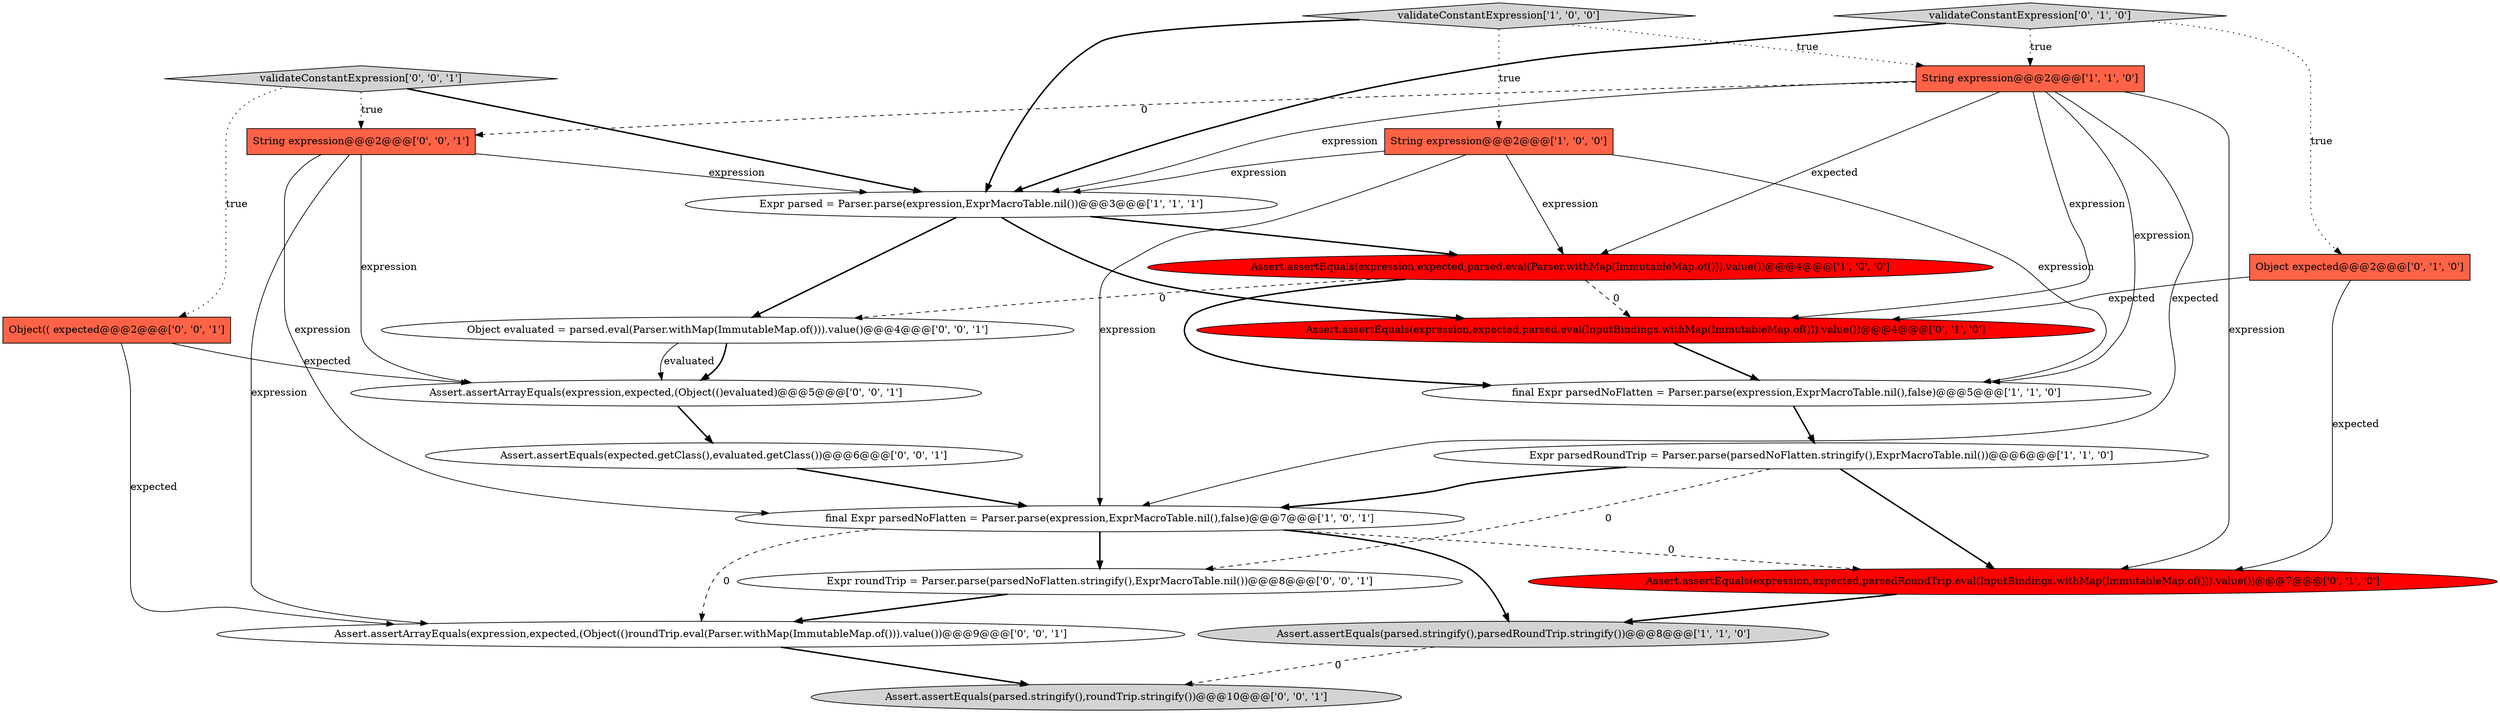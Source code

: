 digraph {
11 [style = filled, label = "Assert.assertEquals(expression,expected,parsedRoundTrip.eval(InputBindings.withMap(ImmutableMap.of())).value())@@@7@@@['0', '1', '0']", fillcolor = red, shape = ellipse image = "AAA1AAABBB2BBB"];
6 [style = filled, label = "final Expr parsedNoFlatten = Parser.parse(expression,ExprMacroTable.nil(),false)@@@7@@@['1', '0', '1']", fillcolor = white, shape = ellipse image = "AAA0AAABBB1BBB"];
20 [style = filled, label = "String expression@@@2@@@['0', '0', '1']", fillcolor = tomato, shape = box image = "AAA0AAABBB3BBB"];
21 [style = filled, label = "validateConstantExpression['0', '0', '1']", fillcolor = lightgray, shape = diamond image = "AAA0AAABBB3BBB"];
4 [style = filled, label = "String expression@@@2@@@['1', '1', '0']", fillcolor = tomato, shape = box image = "AAA0AAABBB1BBB"];
12 [style = filled, label = "Assert.assertEquals(expression,expected,parsed.eval(InputBindings.withMap(ImmutableMap.of())).value())@@@4@@@['0', '1', '0']", fillcolor = red, shape = ellipse image = "AAA1AAABBB2BBB"];
2 [style = filled, label = "Assert.assertEquals(expression,expected,parsed.eval(Parser.withMap(ImmutableMap.of())).value())@@@4@@@['1', '0', '0']", fillcolor = red, shape = ellipse image = "AAA1AAABBB1BBB"];
18 [style = filled, label = "Assert.assertArrayEquals(expression,expected,(Object(()roundTrip.eval(Parser.withMap(ImmutableMap.of())).value())@@@9@@@['0', '0', '1']", fillcolor = white, shape = ellipse image = "AAA0AAABBB3BBB"];
3 [style = filled, label = "Expr parsedRoundTrip = Parser.parse(parsedNoFlatten.stringify(),ExprMacroTable.nil())@@@6@@@['1', '1', '0']", fillcolor = white, shape = ellipse image = "AAA0AAABBB1BBB"];
5 [style = filled, label = "Assert.assertEquals(parsed.stringify(),parsedRoundTrip.stringify())@@@8@@@['1', '1', '0']", fillcolor = lightgray, shape = ellipse image = "AAA0AAABBB1BBB"];
14 [style = filled, label = "Object evaluated = parsed.eval(Parser.withMap(ImmutableMap.of())).value()@@@4@@@['0', '0', '1']", fillcolor = white, shape = ellipse image = "AAA0AAABBB3BBB"];
13 [style = filled, label = "Object(( expected@@@2@@@['0', '0', '1']", fillcolor = tomato, shape = box image = "AAA0AAABBB3BBB"];
17 [style = filled, label = "Assert.assertArrayEquals(expression,expected,(Object(()evaluated)@@@5@@@['0', '0', '1']", fillcolor = white, shape = ellipse image = "AAA0AAABBB3BBB"];
16 [style = filled, label = "Expr roundTrip = Parser.parse(parsedNoFlatten.stringify(),ExprMacroTable.nil())@@@8@@@['0', '0', '1']", fillcolor = white, shape = ellipse image = "AAA0AAABBB3BBB"];
0 [style = filled, label = "String expression@@@2@@@['1', '0', '0']", fillcolor = tomato, shape = box image = "AAA0AAABBB1BBB"];
10 [style = filled, label = "validateConstantExpression['0', '1', '0']", fillcolor = lightgray, shape = diamond image = "AAA0AAABBB2BBB"];
15 [style = filled, label = "Assert.assertEquals(parsed.stringify(),roundTrip.stringify())@@@10@@@['0', '0', '1']", fillcolor = lightgray, shape = ellipse image = "AAA0AAABBB3BBB"];
8 [style = filled, label = "final Expr parsedNoFlatten = Parser.parse(expression,ExprMacroTable.nil(),false)@@@5@@@['1', '1', '0']", fillcolor = white, shape = ellipse image = "AAA0AAABBB1BBB"];
7 [style = filled, label = "validateConstantExpression['1', '0', '0']", fillcolor = lightgray, shape = diamond image = "AAA0AAABBB1BBB"];
19 [style = filled, label = "Assert.assertEquals(expected.getClass(),evaluated.getClass())@@@6@@@['0', '0', '1']", fillcolor = white, shape = ellipse image = "AAA0AAABBB3BBB"];
1 [style = filled, label = "Expr parsed = Parser.parse(expression,ExprMacroTable.nil())@@@3@@@['1', '1', '1']", fillcolor = white, shape = ellipse image = "AAA0AAABBB1BBB"];
9 [style = filled, label = "Object expected@@@2@@@['0', '1', '0']", fillcolor = tomato, shape = box image = "AAA0AAABBB2BBB"];
13->18 [style = solid, label="expected"];
16->18 [style = bold, label=""];
7->1 [style = bold, label=""];
21->20 [style = dotted, label="true"];
20->6 [style = solid, label="expression"];
4->1 [style = solid, label="expression"];
8->3 [style = bold, label=""];
18->15 [style = bold, label=""];
0->6 [style = solid, label="expression"];
3->11 [style = bold, label=""];
4->2 [style = solid, label="expected"];
6->11 [style = dashed, label="0"];
3->6 [style = bold, label=""];
20->18 [style = solid, label="expression"];
14->17 [style = bold, label=""];
9->11 [style = solid, label="expected"];
4->8 [style = solid, label="expression"];
0->2 [style = solid, label="expression"];
20->17 [style = solid, label="expression"];
7->0 [style = dotted, label="true"];
19->6 [style = bold, label=""];
10->9 [style = dotted, label="true"];
17->19 [style = bold, label=""];
4->11 [style = solid, label="expression"];
6->18 [style = dashed, label="0"];
2->12 [style = dashed, label="0"];
6->5 [style = bold, label=""];
11->5 [style = bold, label=""];
4->6 [style = solid, label="expected"];
2->14 [style = dashed, label="0"];
0->1 [style = solid, label="expression"];
6->16 [style = bold, label=""];
12->8 [style = bold, label=""];
4->20 [style = dashed, label="0"];
0->8 [style = solid, label="expression"];
21->1 [style = bold, label=""];
7->4 [style = dotted, label="true"];
13->17 [style = solid, label="expected"];
1->12 [style = bold, label=""];
20->1 [style = solid, label="expression"];
9->12 [style = solid, label="expected"];
1->14 [style = bold, label=""];
1->2 [style = bold, label=""];
21->13 [style = dotted, label="true"];
10->4 [style = dotted, label="true"];
10->1 [style = bold, label=""];
14->17 [style = solid, label="evaluated"];
4->12 [style = solid, label="expression"];
5->15 [style = dashed, label="0"];
3->16 [style = dashed, label="0"];
2->8 [style = bold, label=""];
}
